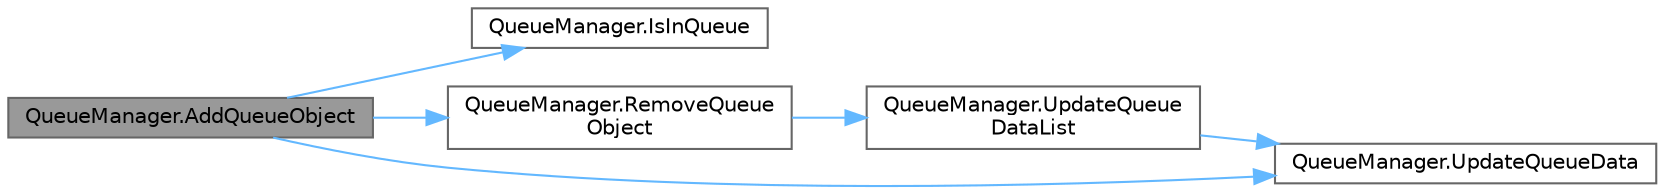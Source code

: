 digraph "QueueManager.AddQueueObject"
{
 // LATEX_PDF_SIZE
  bgcolor="transparent";
  edge [fontname=Helvetica,fontsize=10,labelfontname=Helvetica,labelfontsize=10];
  node [fontname=Helvetica,fontsize=10,shape=box,height=0.2,width=0.4];
  rankdir="LR";
  Node1 [id="Node000001",label="QueueManager.AddQueueObject",height=0.2,width=0.4,color="gray40", fillcolor="grey60", style="filled", fontcolor="black",tooltip="待ち列に引数オブジェクトを追加"];
  Node1 -> Node2 [id="edge6_Node000001_Node000002",color="steelblue1",style="solid",tooltip=" "];
  Node2 [id="Node000002",label="QueueManager.IsInQueue",height=0.2,width=0.4,color="grey40", fillcolor="white", style="filled",URL="$class_queue_manager.html#a6cd626b119ba8a96adcb9f5c81c7e4de",tooltip=" "];
  Node1 -> Node3 [id="edge7_Node000001_Node000003",color="steelblue1",style="solid",tooltip=" "];
  Node3 [id="Node000003",label="QueueManager.RemoveQueue\lObject",height=0.2,width=0.4,color="grey40", fillcolor="white", style="filled",URL="$class_queue_manager.html#a25cab11ce87ae6678fe79c0709e5e1d1",tooltip="待ち列リストから引数オブジェクトを取り除く"];
  Node3 -> Node4 [id="edge8_Node000003_Node000004",color="steelblue1",style="solid",tooltip=" "];
  Node4 [id="Node000004",label="QueueManager.UpdateQueue\lDataList",height=0.2,width=0.4,color="grey40", fillcolor="white", style="filled",URL="$class_queue_manager.html#aad4495a86ccae792abad7b660a4a6e2c",tooltip="目的地を計算する"];
  Node4 -> Node5 [id="edge9_Node000004_Node000005",color="steelblue1",style="solid",tooltip=" "];
  Node5 [id="Node000005",label="QueueManager.UpdateQueueData",height=0.2,width=0.4,color="grey40", fillcolor="white", style="filled",URL="$class_queue_manager.html#a67404d802ed71d1f576b7f938b0ce392",tooltip=" "];
  Node1 -> Node5 [id="edge10_Node000001_Node000005",color="steelblue1",style="solid",tooltip=" "];
}
